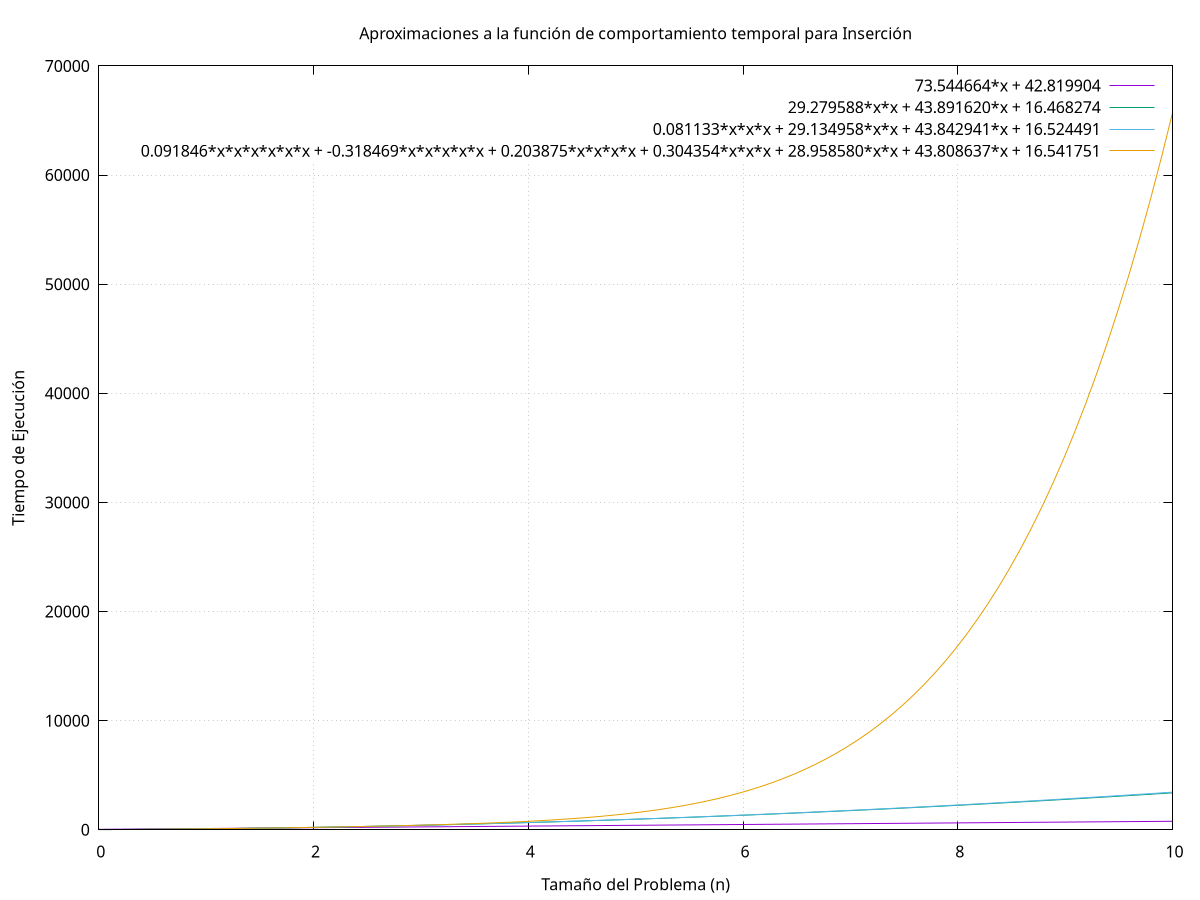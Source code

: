 # Gráfica de las aproximaciones a la función del comportamiento temporal
# (tiempo real) para el algoritmo: Inserción.
set title "Aproximaciones a la función de comportamiento temporal para Inserción"
set grid
set xlabel "Tamaño del Problema (n)"
set ylabel "Tiempo de Ejecución"
plot [0:] \
  73.544664*x + 42.819904, \
  29.279588*x*x + 43.891620*x + 16.468274, \
  0.081133*x*x*x + 29.134958*x*x + 43.842941*x + 16.524491, \
  0.091846*x*x*x*x*x*x + -0.318469*x*x*x*x*x + 0.203875*x*x*x*x + 0.304354*x*x*x + 28.958580*x*x + 43.808637*x + 16.541751
